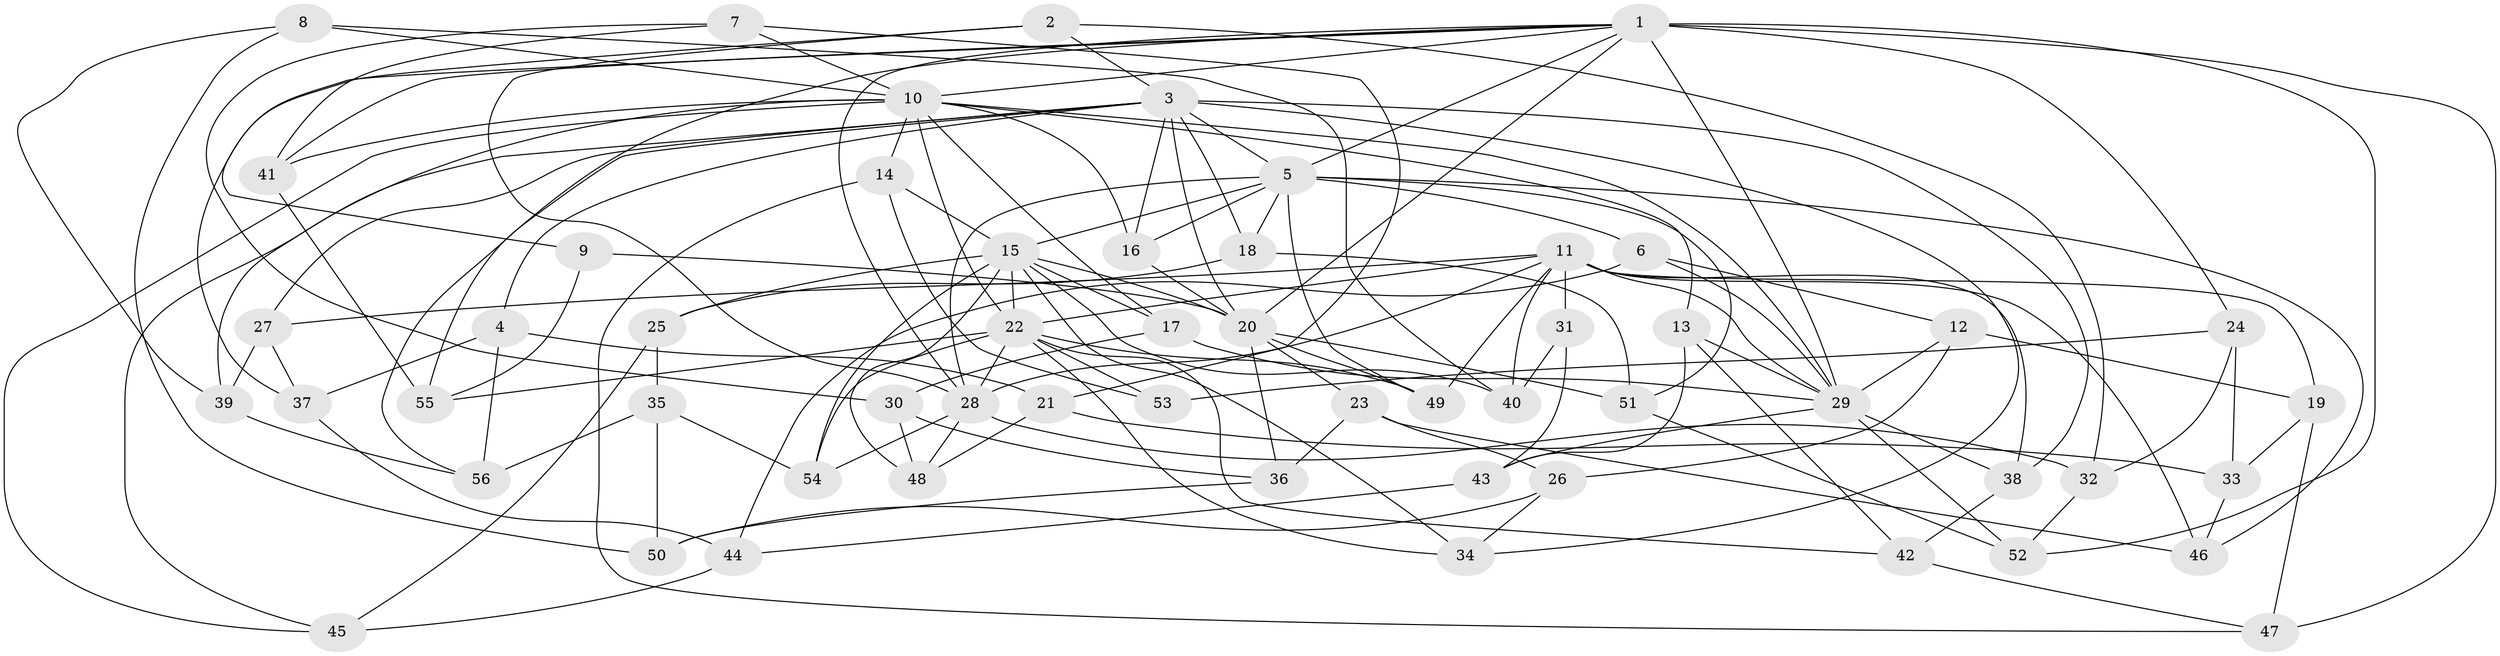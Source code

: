 // original degree distribution, {4: 1.0}
// Generated by graph-tools (version 1.1) at 2025/53/03/04/25 22:53:30]
// undirected, 56 vertices, 141 edges
graph export_dot {
  node [color=gray90,style=filled];
  1;
  2;
  3;
  4;
  5;
  6;
  7;
  8;
  9;
  10;
  11;
  12;
  13;
  14;
  15;
  16;
  17;
  18;
  19;
  20;
  21;
  22;
  23;
  24;
  25;
  26;
  27;
  28;
  29;
  30;
  31;
  32;
  33;
  34;
  35;
  36;
  37;
  38;
  39;
  40;
  41;
  42;
  43;
  44;
  45;
  46;
  47;
  48;
  49;
  50;
  51;
  52;
  53;
  54;
  55;
  56;
  1 -- 5 [weight=1.0];
  1 -- 10 [weight=1.0];
  1 -- 20 [weight=2.0];
  1 -- 24 [weight=1.0];
  1 -- 28 [weight=1.0];
  1 -- 29 [weight=1.0];
  1 -- 37 [weight=1.0];
  1 -- 41 [weight=1.0];
  1 -- 47 [weight=1.0];
  1 -- 52 [weight=1.0];
  1 -- 55 [weight=1.0];
  2 -- 3 [weight=1.0];
  2 -- 9 [weight=1.0];
  2 -- 28 [weight=1.0];
  2 -- 32 [weight=1.0];
  3 -- 4 [weight=1.0];
  3 -- 5 [weight=1.0];
  3 -- 16 [weight=1.0];
  3 -- 18 [weight=1.0];
  3 -- 20 [weight=2.0];
  3 -- 27 [weight=1.0];
  3 -- 34 [weight=1.0];
  3 -- 38 [weight=1.0];
  3 -- 45 [weight=1.0];
  3 -- 56 [weight=1.0];
  4 -- 21 [weight=1.0];
  4 -- 37 [weight=1.0];
  4 -- 56 [weight=1.0];
  5 -- 6 [weight=1.0];
  5 -- 15 [weight=1.0];
  5 -- 16 [weight=1.0];
  5 -- 18 [weight=1.0];
  5 -- 28 [weight=1.0];
  5 -- 46 [weight=1.0];
  5 -- 49 [weight=1.0];
  5 -- 51 [weight=1.0];
  6 -- 12 [weight=1.0];
  6 -- 29 [weight=1.0];
  6 -- 44 [weight=1.0];
  7 -- 10 [weight=1.0];
  7 -- 21 [weight=1.0];
  7 -- 30 [weight=1.0];
  7 -- 41 [weight=1.0];
  8 -- 10 [weight=1.0];
  8 -- 39 [weight=1.0];
  8 -- 40 [weight=1.0];
  8 -- 50 [weight=1.0];
  9 -- 20 [weight=2.0];
  9 -- 55 [weight=1.0];
  10 -- 13 [weight=1.0];
  10 -- 14 [weight=1.0];
  10 -- 16 [weight=1.0];
  10 -- 17 [weight=1.0];
  10 -- 22 [weight=1.0];
  10 -- 29 [weight=1.0];
  10 -- 39 [weight=1.0];
  10 -- 41 [weight=1.0];
  10 -- 45 [weight=1.0];
  11 -- 19 [weight=1.0];
  11 -- 22 [weight=1.0];
  11 -- 27 [weight=1.0];
  11 -- 28 [weight=2.0];
  11 -- 29 [weight=1.0];
  11 -- 31 [weight=2.0];
  11 -- 38 [weight=1.0];
  11 -- 40 [weight=1.0];
  11 -- 46 [weight=1.0];
  11 -- 49 [weight=1.0];
  12 -- 19 [weight=1.0];
  12 -- 26 [weight=1.0];
  12 -- 29 [weight=1.0];
  13 -- 29 [weight=1.0];
  13 -- 42 [weight=1.0];
  13 -- 43 [weight=1.0];
  14 -- 15 [weight=1.0];
  14 -- 47 [weight=1.0];
  14 -- 53 [weight=1.0];
  15 -- 17 [weight=1.0];
  15 -- 20 [weight=1.0];
  15 -- 22 [weight=1.0];
  15 -- 25 [weight=1.0];
  15 -- 34 [weight=1.0];
  15 -- 40 [weight=1.0];
  15 -- 48 [weight=1.0];
  15 -- 54 [weight=1.0];
  16 -- 20 [weight=1.0];
  17 -- 29 [weight=1.0];
  17 -- 30 [weight=1.0];
  18 -- 25 [weight=1.0];
  18 -- 51 [weight=1.0];
  19 -- 33 [weight=1.0];
  19 -- 47 [weight=1.0];
  20 -- 23 [weight=1.0];
  20 -- 36 [weight=1.0];
  20 -- 49 [weight=1.0];
  20 -- 51 [weight=1.0];
  21 -- 33 [weight=1.0];
  21 -- 48 [weight=1.0];
  22 -- 28 [weight=2.0];
  22 -- 34 [weight=1.0];
  22 -- 42 [weight=1.0];
  22 -- 49 [weight=1.0];
  22 -- 53 [weight=2.0];
  22 -- 54 [weight=1.0];
  22 -- 55 [weight=1.0];
  23 -- 26 [weight=1.0];
  23 -- 36 [weight=1.0];
  23 -- 46 [weight=1.0];
  24 -- 32 [weight=1.0];
  24 -- 33 [weight=1.0];
  24 -- 53 [weight=1.0];
  25 -- 35 [weight=1.0];
  25 -- 45 [weight=1.0];
  26 -- 34 [weight=1.0];
  26 -- 50 [weight=1.0];
  27 -- 37 [weight=1.0];
  27 -- 39 [weight=1.0];
  28 -- 32 [weight=1.0];
  28 -- 48 [weight=1.0];
  28 -- 54 [weight=1.0];
  29 -- 38 [weight=1.0];
  29 -- 43 [weight=1.0];
  29 -- 52 [weight=1.0];
  30 -- 36 [weight=1.0];
  30 -- 48 [weight=1.0];
  31 -- 40 [weight=1.0];
  31 -- 43 [weight=1.0];
  32 -- 52 [weight=1.0];
  33 -- 46 [weight=1.0];
  35 -- 50 [weight=1.0];
  35 -- 54 [weight=1.0];
  35 -- 56 [weight=1.0];
  36 -- 50 [weight=1.0];
  37 -- 44 [weight=1.0];
  38 -- 42 [weight=1.0];
  39 -- 56 [weight=1.0];
  41 -- 55 [weight=1.0];
  42 -- 47 [weight=1.0];
  43 -- 44 [weight=1.0];
  44 -- 45 [weight=1.0];
  51 -- 52 [weight=1.0];
}

